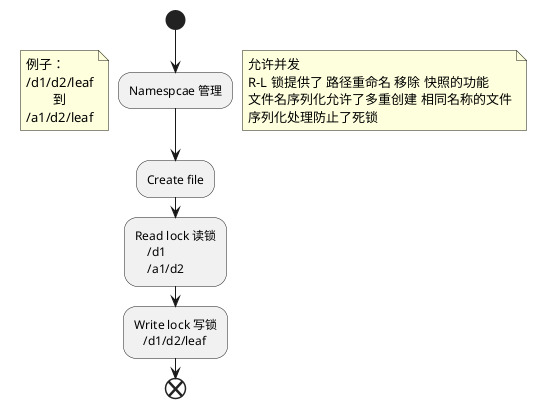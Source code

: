@startuml "活动图 - Master Function"
start

    :Namespcae 管理;
    note left
        例子：
        /d1/d2/leaf
                到
        /a1/d2/leaf
    end note
    note right
        允许并发
        R-L 锁提供了 路径重命名 移除 快照的功能
        文件名序列化允许了多重创建 相同名称的文件
        序列化处理防止了死锁
    end note

    :Create file;
    :Read lock 读锁
        /d1
        /a1/d2;
    :Write lock 写锁
       /d1/d2/leaf;

end
@enduml
